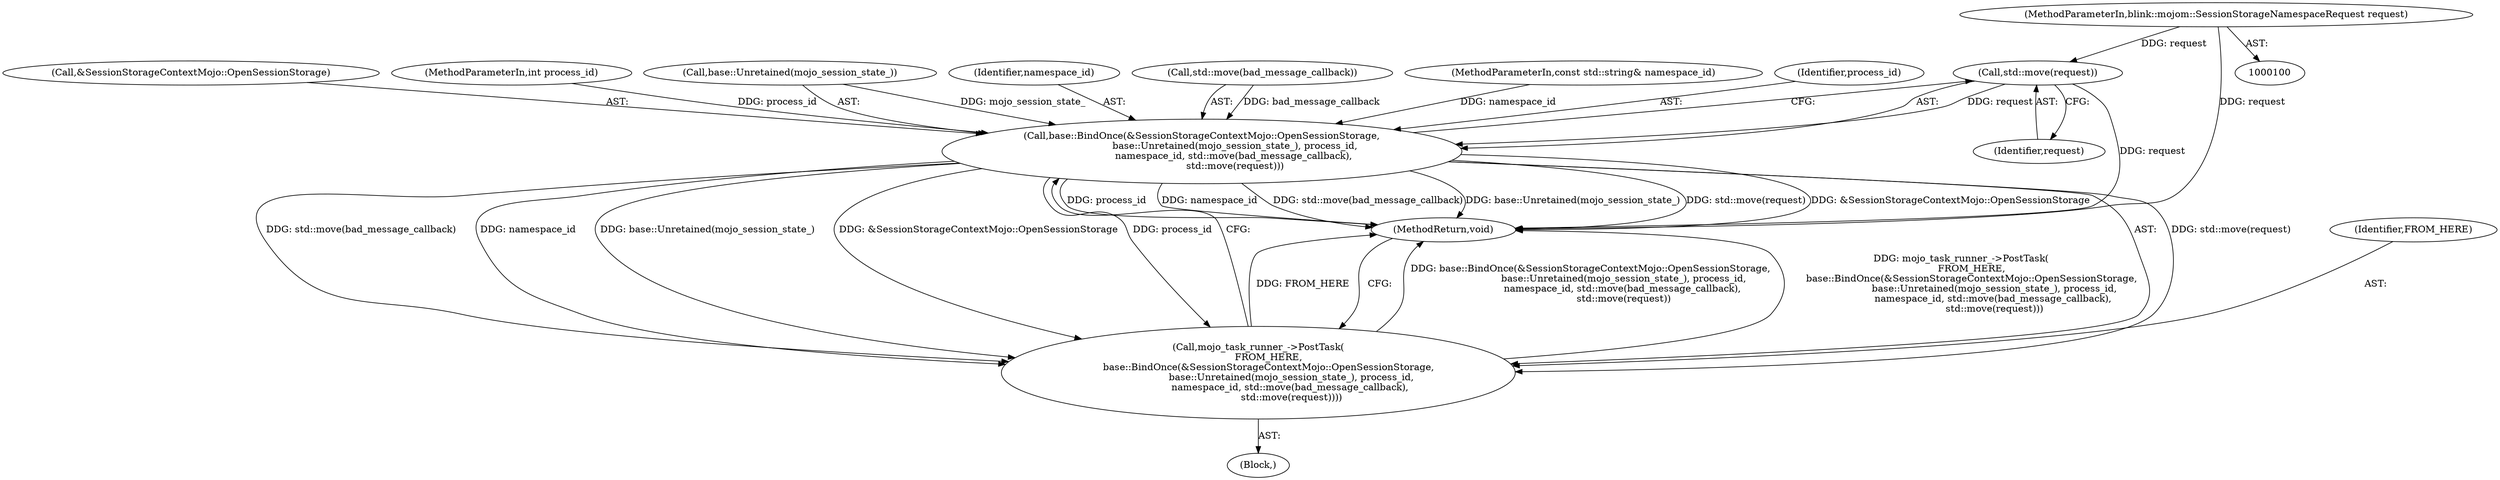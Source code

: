 digraph "0_Chrome_ba169c14aa9cc2efd708a878ae21ff34f3898fe0_0@API" {
"1000121" [label="(Call,std::move(request))"];
"1000104" [label="(MethodParameterIn,blink::mojom::SessionStorageNamespaceRequest request)"];
"1000112" [label="(Call,base::BindOnce(&SessionStorageContextMojo::OpenSessionStorage,\n                      base::Unretained(mojo_session_state_), process_id,\n                     namespace_id, std::move(bad_message_callback),\n                      std::move(request)))"];
"1000110" [label="(Call,mojo_task_runner_->PostTask(\n       FROM_HERE,\n       base::BindOnce(&SessionStorageContextMojo::OpenSessionStorage,\n                      base::Unretained(mojo_session_state_), process_id,\n                     namespace_id, std::move(bad_message_callback),\n                      std::move(request))))"];
"1000113" [label="(Call,&SessionStorageContextMojo::OpenSessionStorage)"];
"1000101" [label="(MethodParameterIn,int process_id)"];
"1000115" [label="(Call,base::Unretained(mojo_session_state_))"];
"1000111" [label="(Identifier,FROM_HERE)"];
"1000118" [label="(Identifier,namespace_id)"];
"1000121" [label="(Call,std::move(request))"];
"1000119" [label="(Call,std::move(bad_message_callback))"];
"1000102" [label="(MethodParameterIn,const std::string& namespace_id)"];
"1000104" [label="(MethodParameterIn,blink::mojom::SessionStorageNamespaceRequest request)"];
"1000112" [label="(Call,base::BindOnce(&SessionStorageContextMojo::OpenSessionStorage,\n                      base::Unretained(mojo_session_state_), process_id,\n                     namespace_id, std::move(bad_message_callback),\n                      std::move(request)))"];
"1000117" [label="(Identifier,process_id)"];
"1000105" [label="(Block,)"];
"1000123" [label="(MethodReturn,void)"];
"1000122" [label="(Identifier,request)"];
"1000110" [label="(Call,mojo_task_runner_->PostTask(\n       FROM_HERE,\n       base::BindOnce(&SessionStorageContextMojo::OpenSessionStorage,\n                      base::Unretained(mojo_session_state_), process_id,\n                     namespace_id, std::move(bad_message_callback),\n                      std::move(request))))"];
"1000121" -> "1000112"  [label="AST: "];
"1000121" -> "1000122"  [label="CFG: "];
"1000122" -> "1000121"  [label="AST: "];
"1000112" -> "1000121"  [label="CFG: "];
"1000121" -> "1000123"  [label="DDG: request"];
"1000121" -> "1000112"  [label="DDG: request"];
"1000104" -> "1000121"  [label="DDG: request"];
"1000104" -> "1000100"  [label="AST: "];
"1000104" -> "1000123"  [label="DDG: request"];
"1000112" -> "1000110"  [label="AST: "];
"1000113" -> "1000112"  [label="AST: "];
"1000115" -> "1000112"  [label="AST: "];
"1000117" -> "1000112"  [label="AST: "];
"1000118" -> "1000112"  [label="AST: "];
"1000119" -> "1000112"  [label="AST: "];
"1000110" -> "1000112"  [label="CFG: "];
"1000112" -> "1000123"  [label="DDG: process_id"];
"1000112" -> "1000123"  [label="DDG: namespace_id"];
"1000112" -> "1000123"  [label="DDG: std::move(bad_message_callback)"];
"1000112" -> "1000123"  [label="DDG: base::Unretained(mojo_session_state_)"];
"1000112" -> "1000123"  [label="DDG: std::move(request)"];
"1000112" -> "1000123"  [label="DDG: &SessionStorageContextMojo::OpenSessionStorage"];
"1000112" -> "1000110"  [label="DDG: std::move(request)"];
"1000112" -> "1000110"  [label="DDG: std::move(bad_message_callback)"];
"1000112" -> "1000110"  [label="DDG: namespace_id"];
"1000112" -> "1000110"  [label="DDG: base::Unretained(mojo_session_state_)"];
"1000112" -> "1000110"  [label="DDG: &SessionStorageContextMojo::OpenSessionStorage"];
"1000112" -> "1000110"  [label="DDG: process_id"];
"1000115" -> "1000112"  [label="DDG: mojo_session_state_"];
"1000101" -> "1000112"  [label="DDG: process_id"];
"1000102" -> "1000112"  [label="DDG: namespace_id"];
"1000119" -> "1000112"  [label="DDG: bad_message_callback"];
"1000110" -> "1000105"  [label="AST: "];
"1000111" -> "1000110"  [label="AST: "];
"1000123" -> "1000110"  [label="CFG: "];
"1000110" -> "1000123"  [label="DDG: base::BindOnce(&SessionStorageContextMojo::OpenSessionStorage,\n                      base::Unretained(mojo_session_state_), process_id,\n                     namespace_id, std::move(bad_message_callback),\n                      std::move(request))"];
"1000110" -> "1000123"  [label="DDG: mojo_task_runner_->PostTask(\n       FROM_HERE,\n       base::BindOnce(&SessionStorageContextMojo::OpenSessionStorage,\n                      base::Unretained(mojo_session_state_), process_id,\n                     namespace_id, std::move(bad_message_callback),\n                      std::move(request)))"];
"1000110" -> "1000123"  [label="DDG: FROM_HERE"];
}
